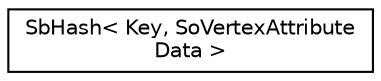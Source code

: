 digraph "Graphical Class Hierarchy"
{
 // LATEX_PDF_SIZE
  edge [fontname="Helvetica",fontsize="10",labelfontname="Helvetica",labelfontsize="10"];
  node [fontname="Helvetica",fontsize="10",shape=record];
  rankdir="LR";
  Node0 [label="SbHash\< Key, SoVertexAttribute\lData \>",height=0.2,width=0.4,color="black", fillcolor="white", style="filled",URL="$classSbHash.html",tooltip=" "];
}
